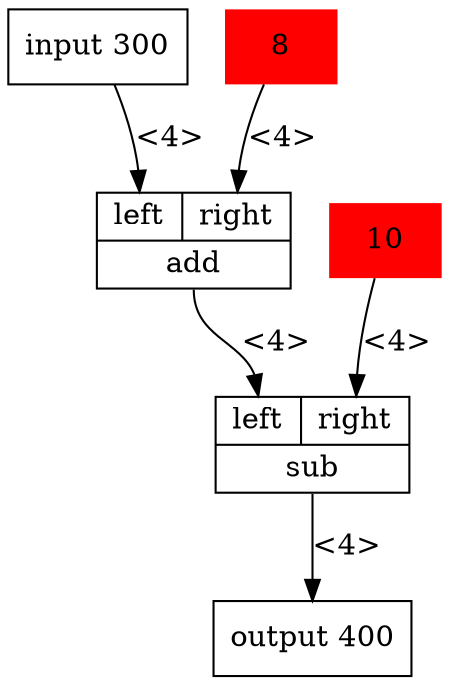 digraph packetarc {
node [shape=record];
in_300 [label="input 300"];

c_200 [label="8" shape=plaintext color="red" style="filled"];
c_201 [label="10" shape=plaintext color="red" style="filled"];

opadd_100 [label="{{<left> left | <right> right} | <out> add}" debug="25454 1"];
opsub_101 [label="{{<left> left | <right> right} | <out> sub}" debug="25454 1"];



out_400 [label="output 400"];

in_300->opadd_100:left[label="<4>"];
c_200->opadd_100:right[label="<4>"];

opadd_100:out->opsub_101:left[label="<4>"];
c_201->opsub_101:right[label="<4>"];

opsub_101:out->out_400[label="<4>"];
}